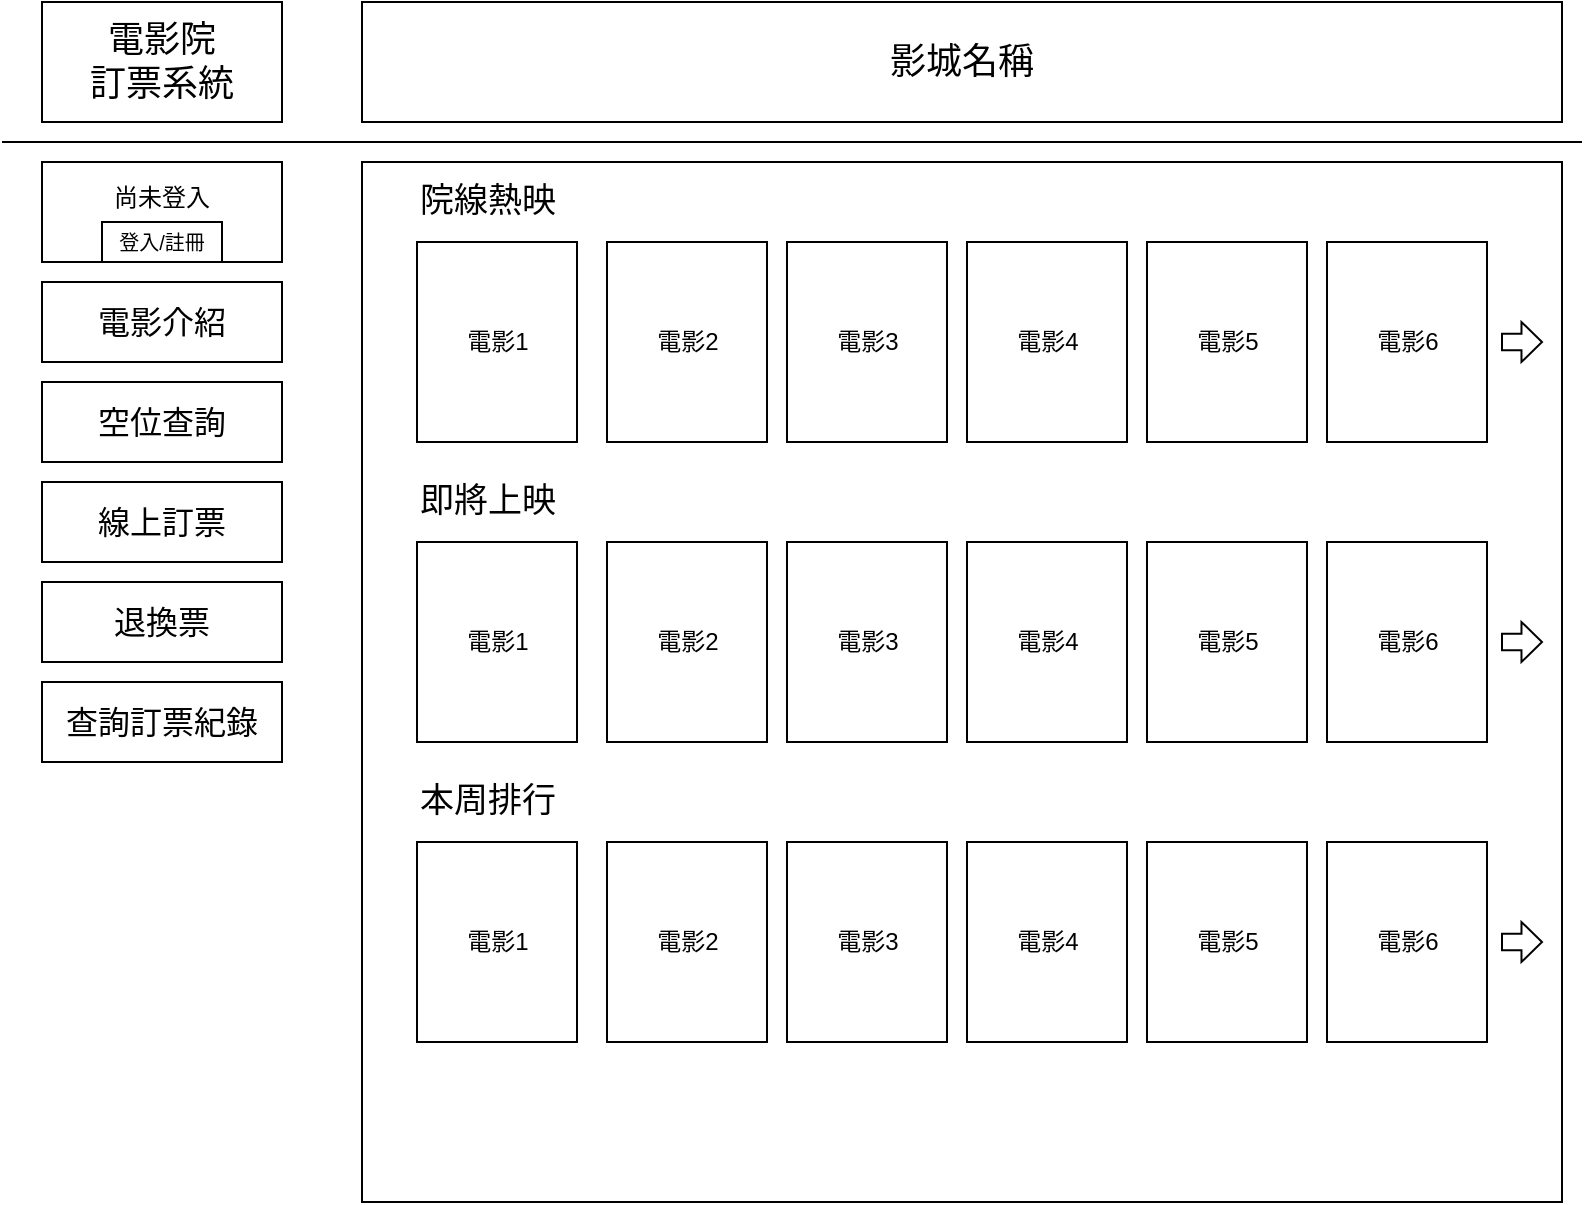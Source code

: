 <mxfile version="12.9.13" type="device"><diagram id="V6z0WZDsdBJURzAzEbW3" name="Page-1"><mxGraphModel dx="1024" dy="592" grid="1" gridSize="10" guides="1" tooltips="1" connect="1" arrows="1" fold="1" page="1" pageScale="1" pageWidth="827" pageHeight="1169" math="0" shadow="0"><root><mxCell id="0"/><mxCell id="1" parent="0"/><mxCell id="b8oCVE6nscO5WDQQC25G-1" value="" style="rounded=0;whiteSpace=wrap;html=1;" parent="1" vertex="1"><mxGeometry x="200" y="130" width="600" height="520" as="geometry"/></mxCell><mxCell id="b8oCVE6nscO5WDQQC25G-2" value="&lt;span style=&quot;font-size: 18px&quot;&gt;電影院&lt;br&gt;訂票系統&lt;/span&gt;" style="rounded=0;whiteSpace=wrap;html=1;" parent="1" vertex="1"><mxGeometry x="40" y="50" width="120" height="60" as="geometry"/></mxCell><mxCell id="b8oCVE6nscO5WDQQC25G-3" value="&lt;font style=&quot;font-size: 18px&quot;&gt;影城名稱&lt;/font&gt;" style="rounded=0;whiteSpace=wrap;html=1;" parent="1" vertex="1"><mxGeometry x="200" y="50" width="600" height="60" as="geometry"/></mxCell><mxCell id="b8oCVE6nscO5WDQQC25G-5" value="" style="endArrow=none;html=1;" parent="1" edge="1"><mxGeometry width="50" height="50" relative="1" as="geometry"><mxPoint x="810" y="120" as="sourcePoint"/><mxPoint x="20" y="120" as="targetPoint"/></mxGeometry></mxCell><mxCell id="b8oCVE6nscO5WDQQC25G-6" value="&lt;font style=&quot;font-size: 16px&quot;&gt;電影介紹&lt;/font&gt;" style="rounded=0;whiteSpace=wrap;html=1;" parent="1" vertex="1"><mxGeometry x="40" y="190" width="120" height="40" as="geometry"/></mxCell><mxCell id="b8oCVE6nscO5WDQQC25G-11" value="尚未登入&lt;br&gt;&amp;nbsp;" style="rounded=0;whiteSpace=wrap;html=1;strokeColor=#000000;align=center;" parent="1" vertex="1"><mxGeometry x="40" y="130" width="120" height="50" as="geometry"/></mxCell><mxCell id="b8oCVE6nscO5WDQQC25G-15" value="電影1" style="rounded=0;whiteSpace=wrap;html=1;" parent="1" vertex="1"><mxGeometry x="227.5" y="170" width="80" height="100" as="geometry"/></mxCell><mxCell id="b8oCVE6nscO5WDQQC25G-16" value="&lt;font style=&quot;font-size: 17px&quot;&gt;院線熱映&lt;/font&gt;" style="text;html=1;strokeColor=none;fillColor=none;align=center;verticalAlign=middle;whiteSpace=wrap;rounded=0;" parent="1" vertex="1"><mxGeometry x="227.5" y="140" width="70" height="20" as="geometry"/></mxCell><mxCell id="b8oCVE6nscO5WDQQC25G-18" value="&lt;font style=&quot;font-size: 16px&quot;&gt;線上訂票&lt;/font&gt;" style="rounded=0;whiteSpace=wrap;html=1;" parent="1" vertex="1"><mxGeometry x="40" y="340" width="120" height="40" as="geometry"/></mxCell><mxCell id="b8oCVE6nscO5WDQQC25G-19" value="&lt;span&gt;電影2&lt;/span&gt;" style="rounded=0;whiteSpace=wrap;html=1;" parent="1" vertex="1"><mxGeometry x="322.5" y="170" width="80" height="100" as="geometry"/></mxCell><mxCell id="b8oCVE6nscO5WDQQC25G-21" value="" style="rounded=0;whiteSpace=wrap;html=1;" parent="1" vertex="1"><mxGeometry x="412.5" y="170" width="80" height="100" as="geometry"/></mxCell><mxCell id="b8oCVE6nscO5WDQQC25G-59" value="&lt;span&gt;電影4&lt;br&gt;&lt;/span&gt;" style="rounded=0;whiteSpace=wrap;html=1;" parent="1" vertex="1"><mxGeometry x="502.5" y="170" width="80" height="100" as="geometry"/></mxCell><mxCell id="b8oCVE6nscO5WDQQC25G-60" value="&lt;span&gt;電影5&lt;/span&gt;" style="rounded=0;whiteSpace=wrap;html=1;" parent="1" vertex="1"><mxGeometry x="592.5" y="170" width="80" height="100" as="geometry"/></mxCell><mxCell id="b8oCVE6nscO5WDQQC25G-61" value="&lt;span&gt;電影6&lt;/span&gt;" style="rounded=0;whiteSpace=wrap;html=1;" parent="1" vertex="1"><mxGeometry x="682.5" y="170" width="80" height="100" as="geometry"/></mxCell><mxCell id="b8oCVE6nscO5WDQQC25G-63" value="&lt;span&gt;電影3&lt;/span&gt;" style="rounded=0;whiteSpace=wrap;html=1;" parent="1" vertex="1"><mxGeometry x="412.5" y="170" width="80" height="100" as="geometry"/></mxCell><mxCell id="b8oCVE6nscO5WDQQC25G-64" value="&lt;span&gt;電影1&lt;/span&gt;" style="rounded=0;whiteSpace=wrap;html=1;" parent="1" vertex="1"><mxGeometry x="227.5" y="320" width="80" height="100" as="geometry"/></mxCell><mxCell id="b8oCVE6nscO5WDQQC25G-65" value="&lt;font style=&quot;font-size: 17px&quot;&gt;即將上映&lt;/font&gt;" style="text;html=1;strokeColor=none;fillColor=none;align=center;verticalAlign=middle;whiteSpace=wrap;rounded=0;" parent="1" vertex="1"><mxGeometry x="227.5" y="290" width="70" height="20" as="geometry"/></mxCell><mxCell id="b8oCVE6nscO5WDQQC25G-66" value="&lt;span&gt;電影2&lt;/span&gt;" style="rounded=0;whiteSpace=wrap;html=1;" parent="1" vertex="1"><mxGeometry x="322.5" y="320" width="80" height="100" as="geometry"/></mxCell><mxCell id="b8oCVE6nscO5WDQQC25G-67" value="&lt;span&gt;電影4&lt;/span&gt;" style="rounded=0;whiteSpace=wrap;html=1;" parent="1" vertex="1"><mxGeometry x="502.5" y="320" width="80" height="100" as="geometry"/></mxCell><mxCell id="b8oCVE6nscO5WDQQC25G-68" value="&lt;span&gt;電影5&lt;/span&gt;" style="rounded=0;whiteSpace=wrap;html=1;" parent="1" vertex="1"><mxGeometry x="592.5" y="320" width="80" height="100" as="geometry"/></mxCell><mxCell id="b8oCVE6nscO5WDQQC25G-69" value="&lt;span&gt;電影6&lt;/span&gt;" style="rounded=0;whiteSpace=wrap;html=1;" parent="1" vertex="1"><mxGeometry x="682.5" y="320" width="80" height="100" as="geometry"/></mxCell><mxCell id="b8oCVE6nscO5WDQQC25G-70" value="&lt;span&gt;電影3&lt;/span&gt;" style="rounded=0;whiteSpace=wrap;html=1;" parent="1" vertex="1"><mxGeometry x="412.5" y="320" width="80" height="100" as="geometry"/></mxCell><mxCell id="b8oCVE6nscO5WDQQC25G-71" value="&lt;span&gt;電影1&lt;/span&gt;" style="rounded=0;whiteSpace=wrap;html=1;" parent="1" vertex="1"><mxGeometry x="227.5" y="470" width="80" height="100" as="geometry"/></mxCell><mxCell id="b8oCVE6nscO5WDQQC25G-72" value="&lt;font style=&quot;font-size: 17px&quot;&gt;本周排行&lt;/font&gt;" style="text;html=1;strokeColor=none;fillColor=none;align=center;verticalAlign=middle;whiteSpace=wrap;rounded=0;" parent="1" vertex="1"><mxGeometry x="227.5" y="440" width="70" height="20" as="geometry"/></mxCell><mxCell id="b8oCVE6nscO5WDQQC25G-73" value="&lt;span&gt;電影2&lt;/span&gt;" style="rounded=0;whiteSpace=wrap;html=1;" parent="1" vertex="1"><mxGeometry x="322.5" y="470" width="80" height="100" as="geometry"/></mxCell><mxCell id="b8oCVE6nscO5WDQQC25G-74" value="&lt;span&gt;電影4&lt;/span&gt;" style="rounded=0;whiteSpace=wrap;html=1;" parent="1" vertex="1"><mxGeometry x="502.5" y="470" width="80" height="100" as="geometry"/></mxCell><mxCell id="b8oCVE6nscO5WDQQC25G-75" value="&lt;span&gt;電影5&lt;/span&gt;" style="rounded=0;whiteSpace=wrap;html=1;" parent="1" vertex="1"><mxGeometry x="592.5" y="470" width="80" height="100" as="geometry"/></mxCell><mxCell id="b8oCVE6nscO5WDQQC25G-76" value="&lt;span&gt;電影6&lt;/span&gt;" style="rounded=0;whiteSpace=wrap;html=1;" parent="1" vertex="1"><mxGeometry x="682.5" y="470" width="80" height="100" as="geometry"/></mxCell><mxCell id="b8oCVE6nscO5WDQQC25G-77" value="&lt;span&gt;電影3&lt;/span&gt;" style="rounded=0;whiteSpace=wrap;html=1;" parent="1" vertex="1"><mxGeometry x="412.5" y="470" width="80" height="100" as="geometry"/></mxCell><mxCell id="b8oCVE6nscO5WDQQC25G-79" value="" style="shape=singleArrow;whiteSpace=wrap;html=1;strokeColor=#000000;arrowWidth=0.411;arrowSize=0.513;" parent="1" vertex="1"><mxGeometry x="770" y="210" width="20" height="20" as="geometry"/></mxCell><mxCell id="b8oCVE6nscO5WDQQC25G-80" value="" style="shape=singleArrow;whiteSpace=wrap;html=1;strokeColor=#000000;arrowWidth=0.411;arrowSize=0.513;" parent="1" vertex="1"><mxGeometry x="770" y="360" width="20" height="20" as="geometry"/></mxCell><mxCell id="b8oCVE6nscO5WDQQC25G-81" value="" style="shape=singleArrow;whiteSpace=wrap;html=1;strokeColor=#000000;arrowWidth=0.411;arrowSize=0.513;" parent="1" vertex="1"><mxGeometry x="770" y="510" width="20" height="20" as="geometry"/></mxCell><mxCell id="b8oCVE6nscO5WDQQC25G-82" value="&lt;span style=&quot;font-size: 16px&quot;&gt;退換票&lt;/span&gt;" style="rounded=0;whiteSpace=wrap;html=1;" parent="1" vertex="1"><mxGeometry x="40" y="340" width="120" height="40" as="geometry"/></mxCell><mxCell id="b8oCVE6nscO5WDQQC25G-83" value="&lt;font style=&quot;font-size: 16px&quot;&gt;查詢訂票紀錄&lt;/font&gt;" style="rounded=0;whiteSpace=wrap;html=1;" parent="1" vertex="1"><mxGeometry x="40" y="390" width="120" height="40" as="geometry"/></mxCell><mxCell id="b8oCVE6nscO5WDQQC25G-85" value="&lt;font style=&quot;font-size: 16px&quot;&gt;空位查詢&lt;/font&gt;" style="rounded=0;whiteSpace=wrap;html=1;" parent="1" vertex="1"><mxGeometry x="40" y="240" width="120" height="40" as="geometry"/></mxCell><mxCell id="b8oCVE6nscO5WDQQC25G-86" value="&lt;font style=&quot;font-size: 10px&quot;&gt;登入/註冊&lt;/font&gt;" style="rounded=0;whiteSpace=wrap;html=1;strokeColor=#000000;" parent="1" vertex="1"><mxGeometry x="70" y="160" width="60" height="20" as="geometry"/></mxCell><mxCell id="gEj6kzCqYp7mq25FHKuv-1" value="&lt;font style=&quot;font-size: 16px&quot;&gt;線上訂票&lt;/font&gt;" style="rounded=0;whiteSpace=wrap;html=1;" parent="1" vertex="1"><mxGeometry x="40" y="290" width="120" height="40" as="geometry"/></mxCell></root></mxGraphModel></diagram></mxfile>